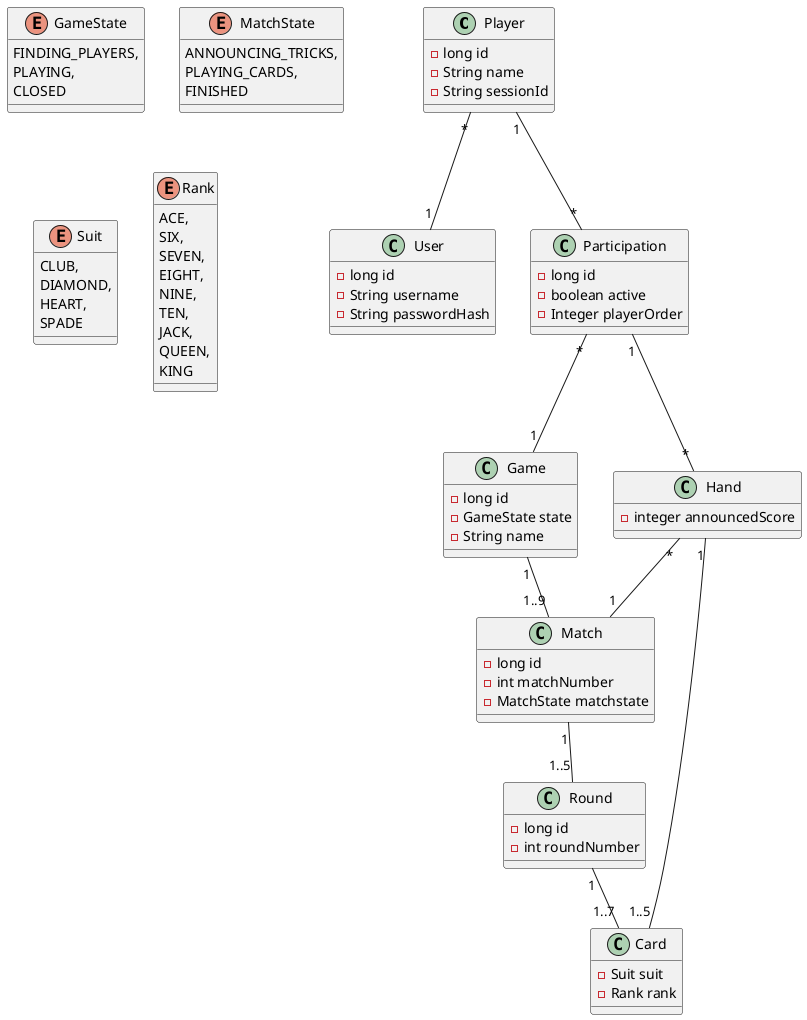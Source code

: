 @startuml
class Player {
    - long id
    - String name
    - String sessionId
}

class User {
    - long id
    - String username
    - String passwordHash
}

enum GameState {
    FINDING_PLAYERS,
    PLAYING,
    CLOSED
}

class Game {
    - long id
    - GameState state
    - String name
}

class Participation {
    - long id
    - boolean active
    - Integer playerOrder
}

class Match {
    - long id
    - int matchNumber
    - MatchState matchstate
}

enum MatchState {
    ANNOUNCING_TRICKS,
    PLAYING_CARDS,
    FINISHED
}


class Hand {
    - integer announcedScore
}


class Round {
    - long id
    - int roundNumber
}

class Card {
    - Suit suit
    - Rank rank
}

enum Suit {
    CLUB,
    DIAMOND,
    HEART,
    SPADE
}

enum Rank {
  ACE,
  SIX,
  SEVEN,
  EIGHT,
  NINE,
  TEN,
  JACK,
  QUEEN,
  KING
}

Player "*" -- "1" User
Player "1" -- "*" Participation

Participation "*" -- "1" Game
Participation "1" -- "*" Hand


Hand "*" -- "1" Match
Hand "1" -- "1..5" Card

Game "1" -- "1..9" Match

Match "1" -- "1..5" Round

Round "1" -- "1..7" Card


@enduml
